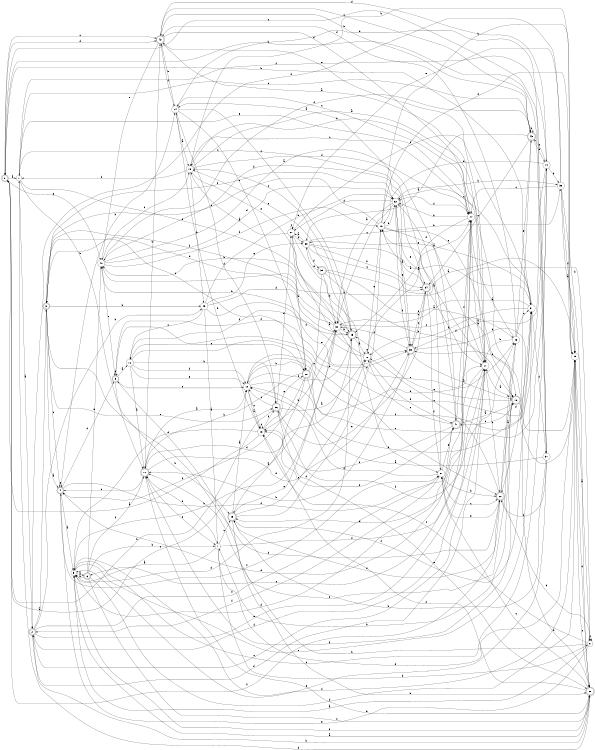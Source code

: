 digraph n37_2 {
__start0 [label="" shape="none"];

rankdir=LR;
size="8,5";

s0 [style="rounded,filled", color="black", fillcolor="white" shape="doublecircle", label="0"];
s1 [style="filled", color="black", fillcolor="white" shape="circle", label="1"];
s2 [style="rounded,filled", color="black", fillcolor="white" shape="doublecircle", label="2"];
s3 [style="rounded,filled", color="black", fillcolor="white" shape="doublecircle", label="3"];
s4 [style="rounded,filled", color="black", fillcolor="white" shape="doublecircle", label="4"];
s5 [style="filled", color="black", fillcolor="white" shape="circle", label="5"];
s6 [style="rounded,filled", color="black", fillcolor="white" shape="doublecircle", label="6"];
s7 [style="filled", color="black", fillcolor="white" shape="circle", label="7"];
s8 [style="filled", color="black", fillcolor="white" shape="circle", label="8"];
s9 [style="rounded,filled", color="black", fillcolor="white" shape="doublecircle", label="9"];
s10 [style="filled", color="black", fillcolor="white" shape="circle", label="10"];
s11 [style="rounded,filled", color="black", fillcolor="white" shape="doublecircle", label="11"];
s12 [style="filled", color="black", fillcolor="white" shape="circle", label="12"];
s13 [style="filled", color="black", fillcolor="white" shape="circle", label="13"];
s14 [style="filled", color="black", fillcolor="white" shape="circle", label="14"];
s15 [style="filled", color="black", fillcolor="white" shape="circle", label="15"];
s16 [style="rounded,filled", color="black", fillcolor="white" shape="doublecircle", label="16"];
s17 [style="filled", color="black", fillcolor="white" shape="circle", label="17"];
s18 [style="filled", color="black", fillcolor="white" shape="circle", label="18"];
s19 [style="filled", color="black", fillcolor="white" shape="circle", label="19"];
s20 [style="rounded,filled", color="black", fillcolor="white" shape="doublecircle", label="20"];
s21 [style="filled", color="black", fillcolor="white" shape="circle", label="21"];
s22 [style="rounded,filled", color="black", fillcolor="white" shape="doublecircle", label="22"];
s23 [style="filled", color="black", fillcolor="white" shape="circle", label="23"];
s24 [style="filled", color="black", fillcolor="white" shape="circle", label="24"];
s25 [style="rounded,filled", color="black", fillcolor="white" shape="doublecircle", label="25"];
s26 [style="filled", color="black", fillcolor="white" shape="circle", label="26"];
s27 [style="filled", color="black", fillcolor="white" shape="circle", label="27"];
s28 [style="rounded,filled", color="black", fillcolor="white" shape="doublecircle", label="28"];
s29 [style="rounded,filled", color="black", fillcolor="white" shape="doublecircle", label="29"];
s30 [style="filled", color="black", fillcolor="white" shape="circle", label="30"];
s31 [style="filled", color="black", fillcolor="white" shape="circle", label="31"];
s32 [style="filled", color="black", fillcolor="white" shape="circle", label="32"];
s33 [style="filled", color="black", fillcolor="white" shape="circle", label="33"];
s34 [style="rounded,filled", color="black", fillcolor="white" shape="doublecircle", label="34"];
s35 [style="rounded,filled", color="black", fillcolor="white" shape="doublecircle", label="35"];
s36 [style="rounded,filled", color="black", fillcolor="white" shape="doublecircle", label="36"];
s37 [style="filled", color="black", fillcolor="white" shape="circle", label="37"];
s38 [style="filled", color="black", fillcolor="white" shape="circle", label="38"];
s39 [style="rounded,filled", color="black", fillcolor="white" shape="doublecircle", label="39"];
s40 [style="filled", color="black", fillcolor="white" shape="circle", label="40"];
s41 [style="rounded,filled", color="black", fillcolor="white" shape="doublecircle", label="41"];
s42 [style="rounded,filled", color="black", fillcolor="white" shape="doublecircle", label="42"];
s43 [style="rounded,filled", color="black", fillcolor="white" shape="doublecircle", label="43"];
s44 [style="filled", color="black", fillcolor="white" shape="circle", label="44"];
s45 [style="filled", color="black", fillcolor="white" shape="circle", label="45"];
s0 -> s1 [label="a"];
s0 -> s37 [label="b"];
s0 -> s42 [label="c"];
s0 -> s42 [label="d"];
s0 -> s40 [label="e"];
s0 -> s22 [label="f"];
s1 -> s2 [label="a"];
s1 -> s11 [label="b"];
s1 -> s43 [label="c"];
s1 -> s25 [label="d"];
s1 -> s24 [label="e"];
s1 -> s44 [label="f"];
s2 -> s3 [label="a"];
s2 -> s45 [label="b"];
s2 -> s17 [label="c"];
s2 -> s17 [label="d"];
s2 -> s17 [label="e"];
s2 -> s21 [label="f"];
s3 -> s4 [label="a"];
s3 -> s45 [label="b"];
s3 -> s4 [label="c"];
s3 -> s22 [label="d"];
s3 -> s36 [label="e"];
s3 -> s32 [label="f"];
s4 -> s5 [label="a"];
s4 -> s14 [label="b"];
s4 -> s21 [label="c"];
s4 -> s9 [label="d"];
s4 -> s4 [label="e"];
s4 -> s24 [label="f"];
s5 -> s6 [label="a"];
s5 -> s30 [label="b"];
s5 -> s44 [label="c"];
s5 -> s41 [label="d"];
s5 -> s31 [label="e"];
s5 -> s20 [label="f"];
s6 -> s5 [label="a"];
s6 -> s7 [label="b"];
s6 -> s20 [label="c"];
s6 -> s19 [label="d"];
s6 -> s40 [label="e"];
s6 -> s11 [label="f"];
s7 -> s5 [label="a"];
s7 -> s8 [label="b"];
s7 -> s29 [label="c"];
s7 -> s19 [label="d"];
s7 -> s11 [label="e"];
s7 -> s17 [label="f"];
s8 -> s5 [label="a"];
s8 -> s9 [label="b"];
s8 -> s13 [label="c"];
s8 -> s40 [label="d"];
s8 -> s4 [label="e"];
s8 -> s8 [label="f"];
s9 -> s10 [label="a"];
s9 -> s29 [label="b"];
s9 -> s12 [label="c"];
s9 -> s9 [label="d"];
s9 -> s28 [label="e"];
s9 -> s35 [label="f"];
s10 -> s11 [label="a"];
s10 -> s36 [label="b"];
s10 -> s22 [label="c"];
s10 -> s31 [label="d"];
s10 -> s12 [label="e"];
s10 -> s12 [label="f"];
s11 -> s12 [label="a"];
s11 -> s42 [label="b"];
s11 -> s4 [label="c"];
s11 -> s25 [label="d"];
s11 -> s35 [label="e"];
s11 -> s7 [label="f"];
s12 -> s13 [label="a"];
s12 -> s28 [label="b"];
s12 -> s13 [label="c"];
s12 -> s31 [label="d"];
s12 -> s44 [label="e"];
s12 -> s25 [label="f"];
s13 -> s0 [label="a"];
s13 -> s14 [label="b"];
s13 -> s13 [label="c"];
s13 -> s5 [label="d"];
s13 -> s28 [label="e"];
s13 -> s36 [label="f"];
s14 -> s15 [label="a"];
s14 -> s42 [label="b"];
s14 -> s24 [label="c"];
s14 -> s36 [label="d"];
s14 -> s28 [label="e"];
s14 -> s25 [label="f"];
s15 -> s16 [label="a"];
s15 -> s45 [label="b"];
s15 -> s24 [label="c"];
s15 -> s41 [label="d"];
s15 -> s30 [label="e"];
s15 -> s1 [label="f"];
s16 -> s17 [label="a"];
s16 -> s7 [label="b"];
s16 -> s41 [label="c"];
s16 -> s20 [label="d"];
s16 -> s25 [label="e"];
s16 -> s11 [label="f"];
s17 -> s18 [label="a"];
s17 -> s15 [label="b"];
s17 -> s22 [label="c"];
s17 -> s29 [label="d"];
s17 -> s42 [label="e"];
s17 -> s2 [label="f"];
s18 -> s17 [label="a"];
s18 -> s19 [label="b"];
s18 -> s3 [label="c"];
s18 -> s19 [label="d"];
s18 -> s16 [label="e"];
s18 -> s32 [label="f"];
s19 -> s8 [label="a"];
s19 -> s15 [label="b"];
s19 -> s20 [label="c"];
s19 -> s20 [label="d"];
s19 -> s35 [label="e"];
s19 -> s5 [label="f"];
s20 -> s5 [label="a"];
s20 -> s2 [label="b"];
s20 -> s21 [label="c"];
s20 -> s1 [label="d"];
s20 -> s11 [label="e"];
s20 -> s13 [label="f"];
s21 -> s14 [label="a"];
s21 -> s22 [label="b"];
s21 -> s22 [label="c"];
s21 -> s12 [label="d"];
s21 -> s41 [label="e"];
s21 -> s2 [label="f"];
s22 -> s16 [label="a"];
s22 -> s23 [label="b"];
s22 -> s26 [label="c"];
s22 -> s8 [label="d"];
s22 -> s21 [label="e"];
s22 -> s29 [label="f"];
s23 -> s24 [label="a"];
s23 -> s17 [label="b"];
s23 -> s31 [label="c"];
s23 -> s42 [label="d"];
s23 -> s43 [label="e"];
s23 -> s11 [label="f"];
s24 -> s25 [label="a"];
s24 -> s32 [label="b"];
s24 -> s6 [label="c"];
s24 -> s4 [label="d"];
s24 -> s17 [label="e"];
s24 -> s32 [label="f"];
s25 -> s26 [label="a"];
s25 -> s40 [label="b"];
s25 -> s15 [label="c"];
s25 -> s5 [label="d"];
s25 -> s15 [label="e"];
s25 -> s10 [label="f"];
s26 -> s27 [label="a"];
s26 -> s40 [label="b"];
s26 -> s26 [label="c"];
s26 -> s41 [label="d"];
s26 -> s18 [label="e"];
s26 -> s24 [label="f"];
s27 -> s15 [label="a"];
s27 -> s28 [label="b"];
s27 -> s27 [label="c"];
s27 -> s21 [label="d"];
s27 -> s31 [label="e"];
s27 -> s38 [label="f"];
s28 -> s29 [label="a"];
s28 -> s11 [label="b"];
s28 -> s3 [label="c"];
s28 -> s23 [label="d"];
s28 -> s30 [label="e"];
s28 -> s4 [label="f"];
s29 -> s12 [label="a"];
s29 -> s20 [label="b"];
s29 -> s26 [label="c"];
s29 -> s18 [label="d"];
s29 -> s30 [label="e"];
s29 -> s31 [label="f"];
s30 -> s25 [label="a"];
s30 -> s13 [label="b"];
s30 -> s23 [label="c"];
s30 -> s3 [label="d"];
s30 -> s17 [label="e"];
s30 -> s3 [label="f"];
s31 -> s30 [label="a"];
s31 -> s0 [label="b"];
s31 -> s32 [label="c"];
s31 -> s37 [label="d"];
s31 -> s38 [label="e"];
s31 -> s26 [label="f"];
s32 -> s30 [label="a"];
s32 -> s33 [label="b"];
s32 -> s30 [label="c"];
s32 -> s27 [label="d"];
s32 -> s34 [label="e"];
s32 -> s35 [label="f"];
s33 -> s19 [label="a"];
s33 -> s20 [label="b"];
s33 -> s24 [label="c"];
s33 -> s2 [label="d"];
s33 -> s27 [label="e"];
s33 -> s19 [label="f"];
s34 -> s18 [label="a"];
s34 -> s35 [label="b"];
s34 -> s1 [label="c"];
s34 -> s17 [label="d"];
s34 -> s36 [label="e"];
s34 -> s21 [label="f"];
s35 -> s16 [label="a"];
s35 -> s11 [label="b"];
s35 -> s34 [label="c"];
s35 -> s19 [label="d"];
s35 -> s32 [label="e"];
s35 -> s30 [label="f"];
s36 -> s26 [label="a"];
s36 -> s0 [label="b"];
s36 -> s12 [label="c"];
s36 -> s27 [label="d"];
s36 -> s20 [label="e"];
s36 -> s23 [label="f"];
s37 -> s12 [label="a"];
s37 -> s29 [label="b"];
s37 -> s0 [label="c"];
s37 -> s14 [label="d"];
s37 -> s5 [label="e"];
s37 -> s22 [label="f"];
s38 -> s27 [label="a"];
s38 -> s33 [label="b"];
s38 -> s34 [label="c"];
s38 -> s39 [label="d"];
s38 -> s31 [label="e"];
s38 -> s34 [label="f"];
s39 -> s19 [label="a"];
s39 -> s16 [label="b"];
s39 -> s0 [label="c"];
s39 -> s30 [label="d"];
s39 -> s38 [label="e"];
s39 -> s16 [label="f"];
s40 -> s24 [label="a"];
s40 -> s35 [label="b"];
s40 -> s15 [label="c"];
s40 -> s32 [label="d"];
s40 -> s9 [label="e"];
s40 -> s18 [label="f"];
s41 -> s16 [label="a"];
s41 -> s13 [label="b"];
s41 -> s26 [label="c"];
s41 -> s32 [label="d"];
s41 -> s13 [label="e"];
s41 -> s24 [label="f"];
s42 -> s17 [label="a"];
s42 -> s43 [label="b"];
s42 -> s43 [label="c"];
s42 -> s24 [label="d"];
s42 -> s40 [label="e"];
s42 -> s14 [label="f"];
s43 -> s38 [label="a"];
s43 -> s43 [label="b"];
s43 -> s34 [label="c"];
s43 -> s22 [label="d"];
s43 -> s44 [label="e"];
s43 -> s40 [label="f"];
s44 -> s35 [label="a"];
s44 -> s33 [label="b"];
s44 -> s43 [label="c"];
s44 -> s42 [label="d"];
s44 -> s18 [label="e"];
s44 -> s12 [label="f"];
s45 -> s7 [label="a"];
s45 -> s32 [label="b"];
s45 -> s10 [label="c"];
s45 -> s25 [label="d"];
s45 -> s38 [label="e"];
s45 -> s35 [label="f"];

}